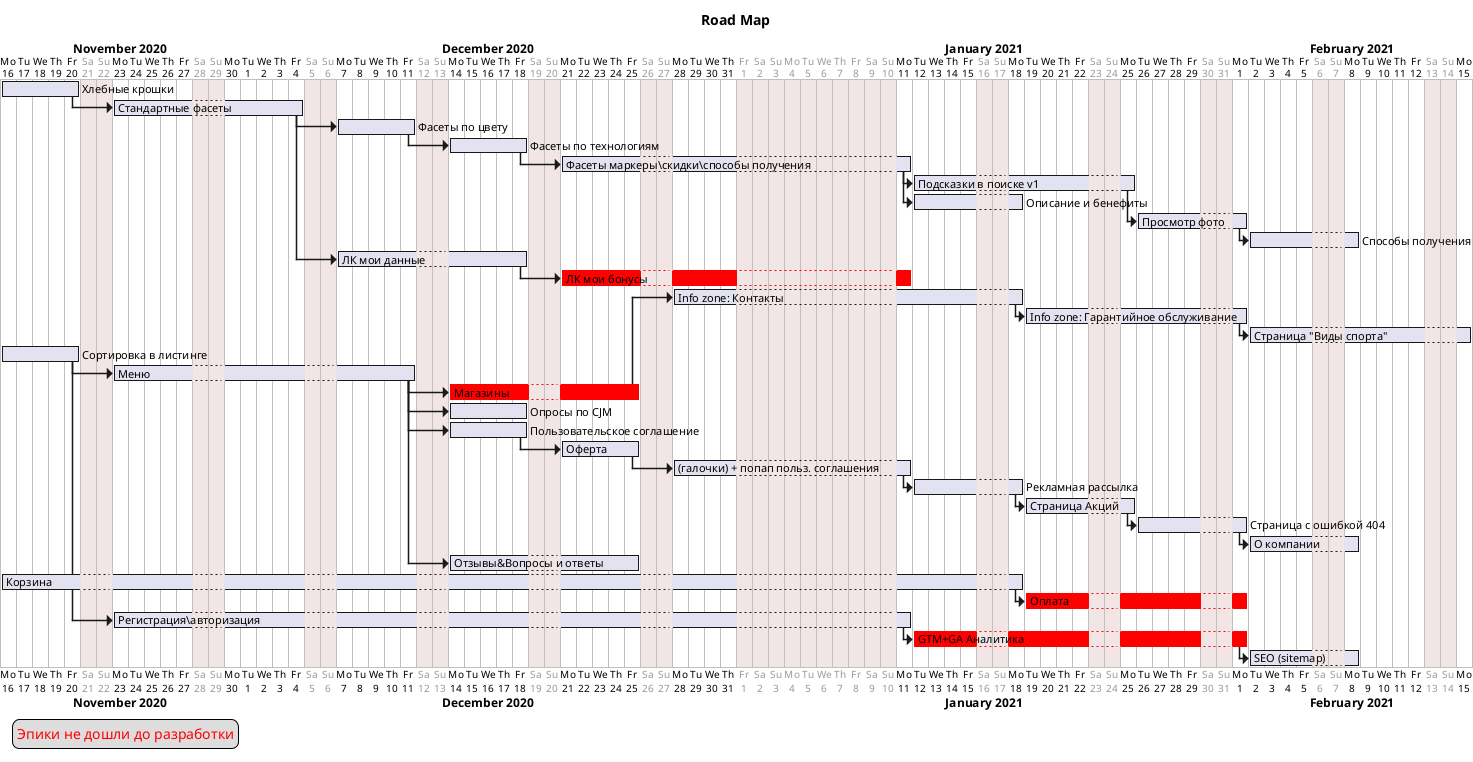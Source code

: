 @startgantt

title Road Map

project starts the 2020/11/16
saturday are closed
sunday are closed
'2020/12/09 is closed
2021/01/01 to 2021/01/10 is closed

[Хлебные крошки] as [categoryBranch] lasts 1 week
[Стандартные фасеты] as [fasets] lasts 2 week
[Фасеты по цвету] as [fasetsC] lasts 1 week
[Фасеты по технологиям] as [fasetsT] lasts 1 week
[Фасеты маркеры\скидки\способы получения] as [fasetsH] lasts 2 week
[Подсказки в поиске v1] as [search] lasts 2 week
[Описание и бенефиты] as [benifits] lasts 1 week
[Просмотр фото] as [photo] lasts 1 week
[Способы получения] as [shipment] lasts 1 week

[ЛК мои данные] as [userHome] lasts 2 week
[ЛК мои бонусы] as [userBonus] lasts 2 week
'[ЛК: Мои заказы - изменение заказа] as [order] lasts 2 week

[Info zone: Контакты] as [Info_zone_K] lasts 2 week
[Info zone: Гарантийное обслуживание​] as [Info_zone_G] lasts 2 week
[Страница "Виды спорта"] as [sports] lasts 2 week

[Сортировка в листинге] as [sort] lasts 1 week
[Меню] as [menu] lasts 3 week
[Магазины] as [store] lasts 2 week
[Опросы по CJM] as [cjm] lasts 1 week
[Пользовательское соглашение] as [privacy] lasts 1 week
[Оферта] as [oferta] lasts 1 week
[(галочки) + попап польз. соглашения] as [privacyPopUp] lasts 1 week
[Рекламная рассылка] as [promo] lasts 1 week
[Страница Акций] as [action] lasts 1 week
[Страница с ошибкой 404] as [404] lasts 1 week
[О компании] as [about] lasts 1 week

[Отзывы&Вопросы и ответы] as [ot_kt] lasts 2 week

[Корзина] as [cart] lasts 8 week
[Оплата] as [checkout] lasts 2 week

[Регистрация\авторизация] as [auth] lasts 6 week
[GTM+GA Аналитика] as [gtmGa] lasts 3 week
[SEO (sitemap)] as [seo] lasts 1 week

[store] is colored in red
[userBonus] is colored in red
[gtmGa] is colored in red
[checkout] is colored in red

[categoryBranch]->[fasets]
[fasets]->[fasetsC]
[fasetsC]->[fasetsT]
[fasetsT]->[fasetsH]
[fasetsH]->[search]
[search]->[photo]
[photo]->[shipment]
[fasetsH]->[benifits]

[fasets]->[userHome]
[userHome]->[userBonus]


[sort]->[menu]
[menu]->[store]
[store]->[Info_zone_K]
[Info_zone_K]->[Info_zone_G]
[Info_zone_G]->[sports]

[menu]->[cjm]
[menu]->[privacy]
[privacy]->[oferta]
[oferta]->[privacyPopUp]
[privacyPopUp]-> [promo]
[promo]-> [action]
[action]-> [404]
[404]-> [about]

[menu]->[ot_kt]

[cart]->[checkout]

[sort]->[auth]
[auth]->[gtmGa]
[gtmGa]->[seo]

legend left
<font color=red>Эпики не дошли до разработки</font>
endlegend

@endgantt